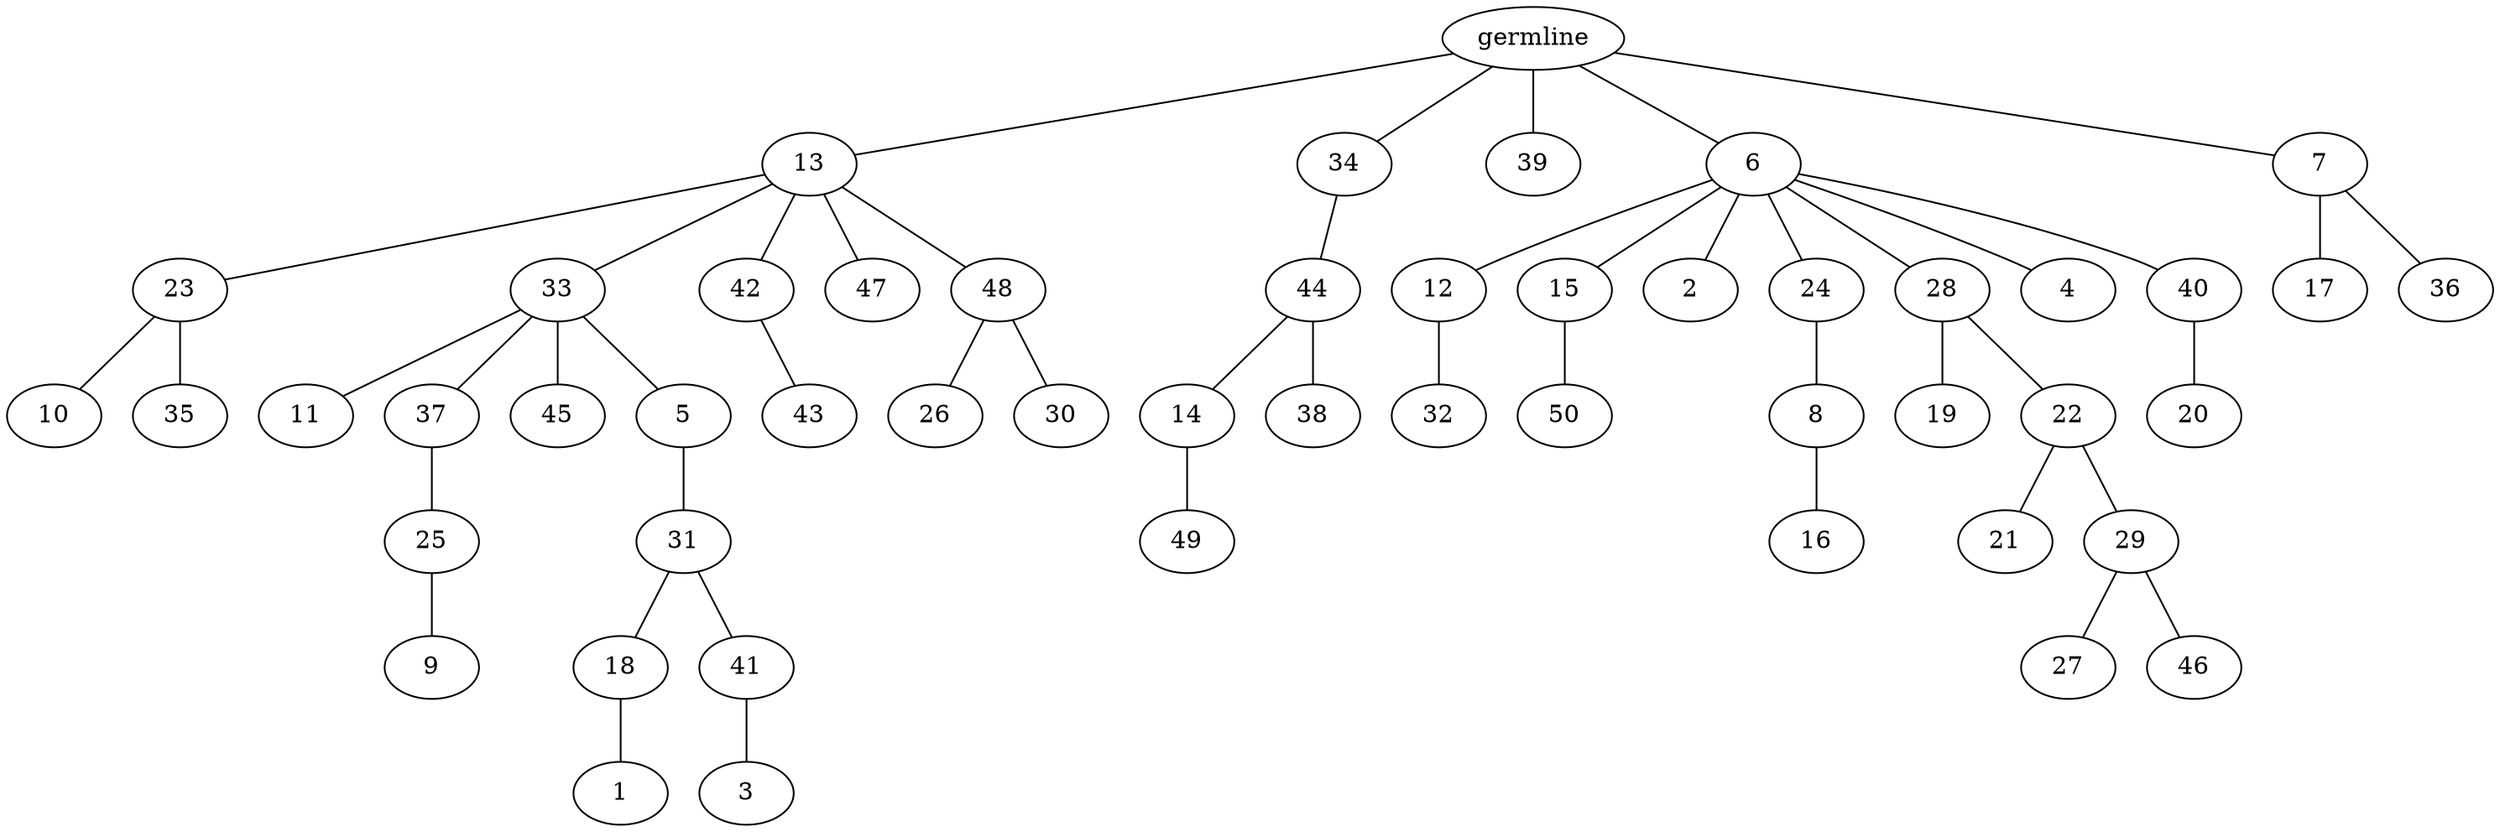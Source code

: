 graph tree {
    "140439102008720" [label="germline"];
    "140439101906176" [label="13"];
    "140439101906464" [label="23"];
    "140439101845264" [label="10"];
    "140439101842240" [label="35"];
    "140439101906896" [label="33"];
    "140439101841760" [label="11"];
    "140439101841664" [label="37"];
    "140439101842144" [label="25"];
    "140439101842912" [label="9"];
    "140439101843824" [label="45"];
    "140439101842480" [label="5"];
    "140439101844352" [label="31"];
    "140439101844304" [label="18"];
    "140439102016816" [label="1"];
    "140439101843968" [label="41"];
    "140439101844400" [label="3"];
    "140439101844544" [label="42"];
    "140439101843008" [label="43"];
    "140439101842672" [label="47"];
    "140439101843680" [label="48"];
    "140439101842720" [label="26"];
    "140439101844928" [label="30"];
    "140439101906224" [label="34"];
    "140439101841472" [label="44"];
    "140439101841856" [label="14"];
    "140439101843776" [label="49"];
    "140439101843392" [label="38"];
    "140439101845120" [label="39"];
    "140439101841904" [label="6"];
    "140439101844592" [label="12"];
    "140439101845360" [label="32"];
    "140439101843440" [label="15"];
    "140439091421344" [label="50"];
    "140439091422112" [label="2"];
    "140439091421392" [label="24"];
    "140439091421824" [label="8"];
    "140439091422064" [label="16"];
    "140439091422544" [label="28"];
    "140439091422832" [label="19"];
    "140439091422256" [label="22"];
    "140439091422688" [label="21"];
    "140439091422592" [label="29"];
    "140439091422928" [label="27"];
    "140439091423168" [label="46"];
    "140439091423408" [label="4"];
    "140439091423264" [label="40"];
    "140439091423840" [label="20"];
    "140439101844688" [label="7"];
    "140439091424272" [label="17"];
    "140439091424080" [label="36"];
    "140439102008720" -- "140439101906176";
    "140439102008720" -- "140439101906224";
    "140439102008720" -- "140439101845120";
    "140439102008720" -- "140439101841904";
    "140439102008720" -- "140439101844688";
    "140439101906176" -- "140439101906464";
    "140439101906176" -- "140439101906896";
    "140439101906176" -- "140439101844544";
    "140439101906176" -- "140439101842672";
    "140439101906176" -- "140439101843680";
    "140439101906464" -- "140439101845264";
    "140439101906464" -- "140439101842240";
    "140439101906896" -- "140439101841760";
    "140439101906896" -- "140439101841664";
    "140439101906896" -- "140439101843824";
    "140439101906896" -- "140439101842480";
    "140439101841664" -- "140439101842144";
    "140439101842144" -- "140439101842912";
    "140439101842480" -- "140439101844352";
    "140439101844352" -- "140439101844304";
    "140439101844352" -- "140439101843968";
    "140439101844304" -- "140439102016816";
    "140439101843968" -- "140439101844400";
    "140439101844544" -- "140439101843008";
    "140439101843680" -- "140439101842720";
    "140439101843680" -- "140439101844928";
    "140439101906224" -- "140439101841472";
    "140439101841472" -- "140439101841856";
    "140439101841472" -- "140439101843392";
    "140439101841856" -- "140439101843776";
    "140439101841904" -- "140439101844592";
    "140439101841904" -- "140439101843440";
    "140439101841904" -- "140439091422112";
    "140439101841904" -- "140439091421392";
    "140439101841904" -- "140439091422544";
    "140439101841904" -- "140439091423408";
    "140439101841904" -- "140439091423264";
    "140439101844592" -- "140439101845360";
    "140439101843440" -- "140439091421344";
    "140439091421392" -- "140439091421824";
    "140439091421824" -- "140439091422064";
    "140439091422544" -- "140439091422832";
    "140439091422544" -- "140439091422256";
    "140439091422256" -- "140439091422688";
    "140439091422256" -- "140439091422592";
    "140439091422592" -- "140439091422928";
    "140439091422592" -- "140439091423168";
    "140439091423264" -- "140439091423840";
    "140439101844688" -- "140439091424272";
    "140439101844688" -- "140439091424080";
}
